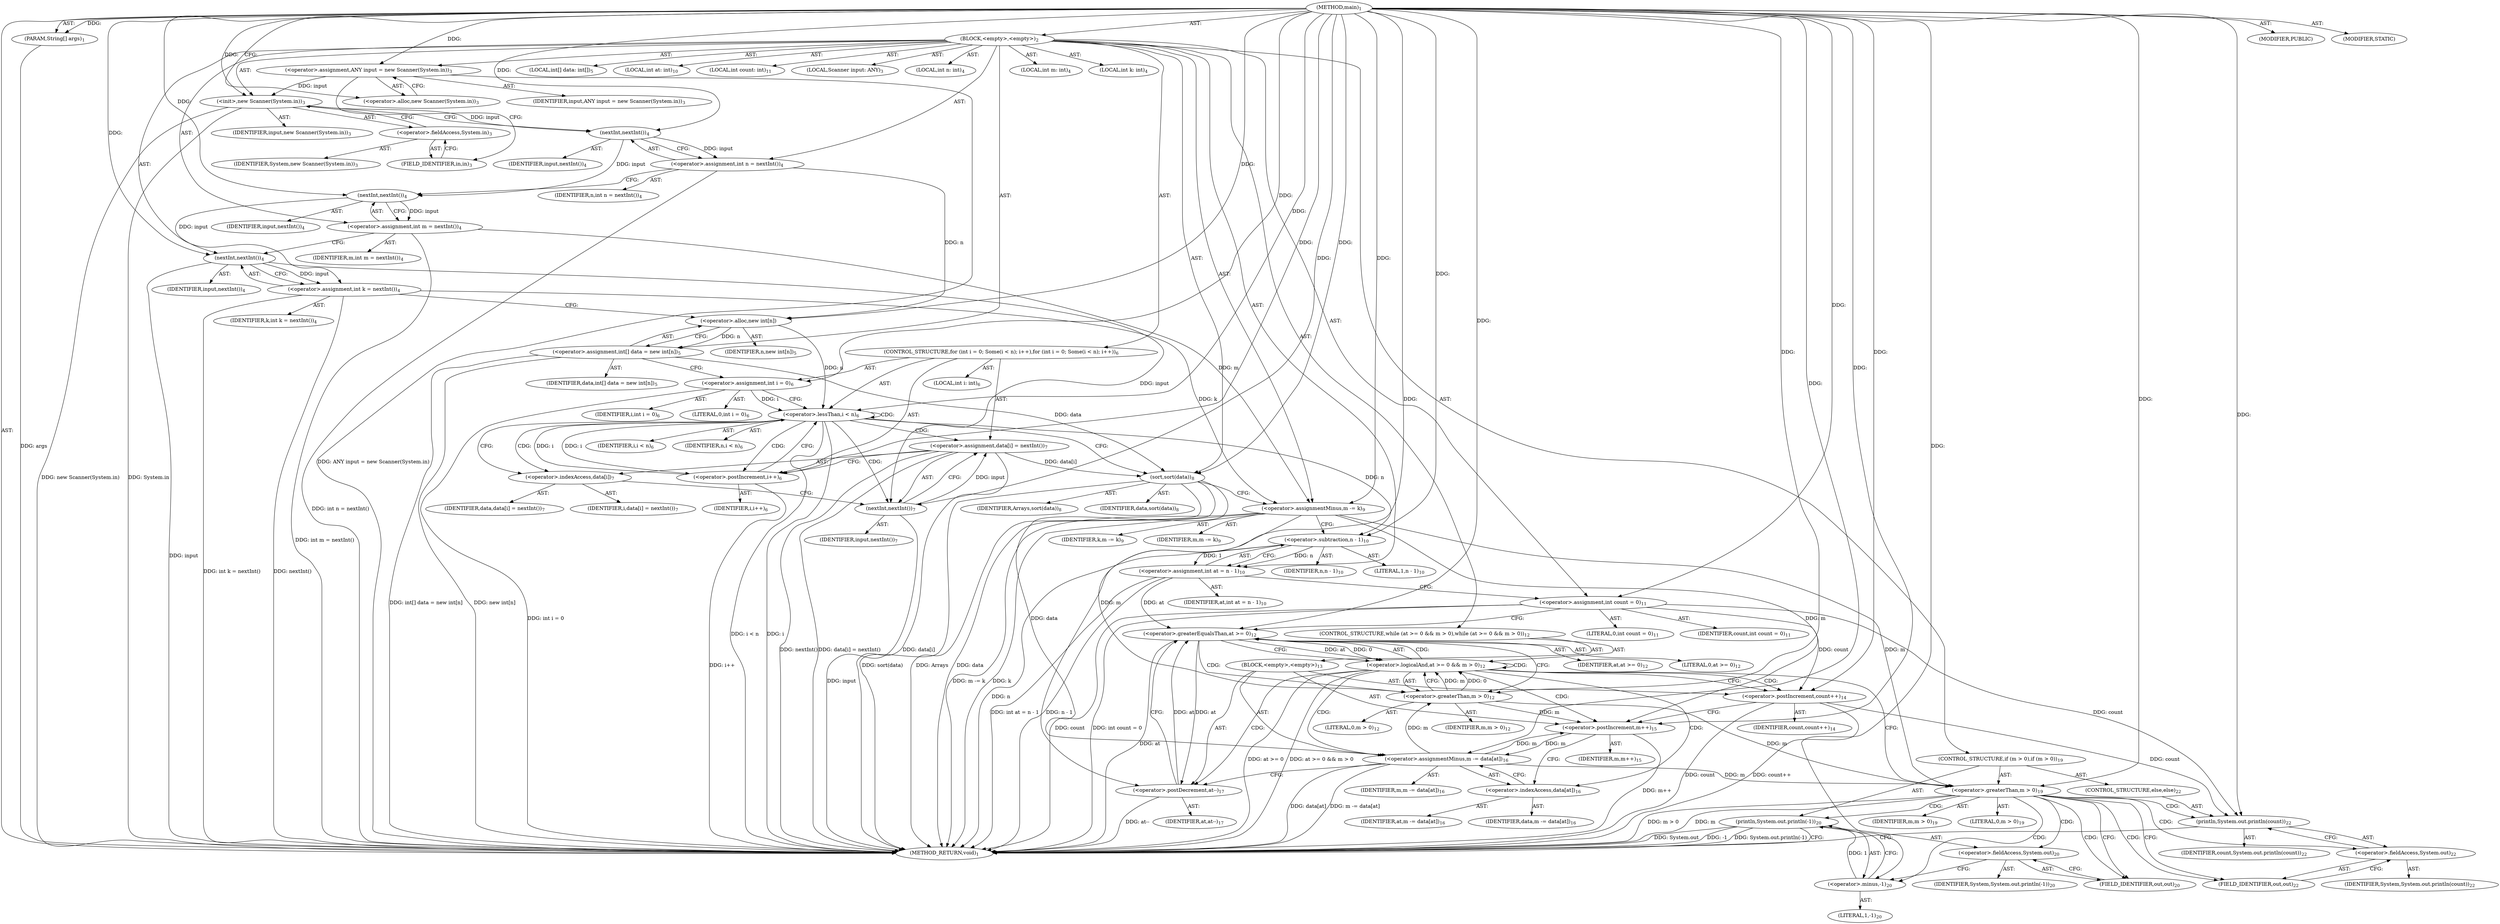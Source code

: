 digraph "main" {  
"19" [label = <(METHOD,main)<SUB>1</SUB>> ]
"20" [label = <(PARAM,String[] args)<SUB>1</SUB>> ]
"21" [label = <(BLOCK,&lt;empty&gt;,&lt;empty&gt;)<SUB>2</SUB>> ]
"4" [label = <(LOCAL,Scanner input: ANY)<SUB>3</SUB>> ]
"22" [label = <(&lt;operator&gt;.assignment,ANY input = new Scanner(System.in))<SUB>3</SUB>> ]
"23" [label = <(IDENTIFIER,input,ANY input = new Scanner(System.in))<SUB>3</SUB>> ]
"24" [label = <(&lt;operator&gt;.alloc,new Scanner(System.in))<SUB>3</SUB>> ]
"25" [label = <(&lt;init&gt;,new Scanner(System.in))<SUB>3</SUB>> ]
"3" [label = <(IDENTIFIER,input,new Scanner(System.in))<SUB>3</SUB>> ]
"26" [label = <(&lt;operator&gt;.fieldAccess,System.in)<SUB>3</SUB>> ]
"27" [label = <(IDENTIFIER,System,new Scanner(System.in))<SUB>3</SUB>> ]
"28" [label = <(FIELD_IDENTIFIER,in,in)<SUB>3</SUB>> ]
"29" [label = <(LOCAL,int n: int)<SUB>4</SUB>> ]
"30" [label = <(LOCAL,int m: int)<SUB>4</SUB>> ]
"31" [label = <(LOCAL,int k: int)<SUB>4</SUB>> ]
"32" [label = <(&lt;operator&gt;.assignment,int n = nextInt())<SUB>4</SUB>> ]
"33" [label = <(IDENTIFIER,n,int n = nextInt())<SUB>4</SUB>> ]
"34" [label = <(nextInt,nextInt())<SUB>4</SUB>> ]
"35" [label = <(IDENTIFIER,input,nextInt())<SUB>4</SUB>> ]
"36" [label = <(&lt;operator&gt;.assignment,int m = nextInt())<SUB>4</SUB>> ]
"37" [label = <(IDENTIFIER,m,int m = nextInt())<SUB>4</SUB>> ]
"38" [label = <(nextInt,nextInt())<SUB>4</SUB>> ]
"39" [label = <(IDENTIFIER,input,nextInt())<SUB>4</SUB>> ]
"40" [label = <(&lt;operator&gt;.assignment,int k = nextInt())<SUB>4</SUB>> ]
"41" [label = <(IDENTIFIER,k,int k = nextInt())<SUB>4</SUB>> ]
"42" [label = <(nextInt,nextInt())<SUB>4</SUB>> ]
"43" [label = <(IDENTIFIER,input,nextInt())<SUB>4</SUB>> ]
"44" [label = <(LOCAL,int[] data: int[])<SUB>5</SUB>> ]
"45" [label = <(&lt;operator&gt;.assignment,int[] data = new int[n])<SUB>5</SUB>> ]
"46" [label = <(IDENTIFIER,data,int[] data = new int[n])<SUB>5</SUB>> ]
"47" [label = <(&lt;operator&gt;.alloc,new int[n])> ]
"48" [label = <(IDENTIFIER,n,new int[n])<SUB>5</SUB>> ]
"49" [label = <(CONTROL_STRUCTURE,for (int i = 0; Some(i &lt; n); i++),for (int i = 0; Some(i &lt; n); i++))<SUB>6</SUB>> ]
"50" [label = <(LOCAL,int i: int)<SUB>6</SUB>> ]
"51" [label = <(&lt;operator&gt;.assignment,int i = 0)<SUB>6</SUB>> ]
"52" [label = <(IDENTIFIER,i,int i = 0)<SUB>6</SUB>> ]
"53" [label = <(LITERAL,0,int i = 0)<SUB>6</SUB>> ]
"54" [label = <(&lt;operator&gt;.lessThan,i &lt; n)<SUB>6</SUB>> ]
"55" [label = <(IDENTIFIER,i,i &lt; n)<SUB>6</SUB>> ]
"56" [label = <(IDENTIFIER,n,i &lt; n)<SUB>6</SUB>> ]
"57" [label = <(&lt;operator&gt;.postIncrement,i++)<SUB>6</SUB>> ]
"58" [label = <(IDENTIFIER,i,i++)<SUB>6</SUB>> ]
"59" [label = <(&lt;operator&gt;.assignment,data[i] = nextInt())<SUB>7</SUB>> ]
"60" [label = <(&lt;operator&gt;.indexAccess,data[i])<SUB>7</SUB>> ]
"61" [label = <(IDENTIFIER,data,data[i] = nextInt())<SUB>7</SUB>> ]
"62" [label = <(IDENTIFIER,i,data[i] = nextInt())<SUB>7</SUB>> ]
"63" [label = <(nextInt,nextInt())<SUB>7</SUB>> ]
"64" [label = <(IDENTIFIER,input,nextInt())<SUB>7</SUB>> ]
"65" [label = <(sort,sort(data))<SUB>8</SUB>> ]
"66" [label = <(IDENTIFIER,Arrays,sort(data))<SUB>8</SUB>> ]
"67" [label = <(IDENTIFIER,data,sort(data))<SUB>8</SUB>> ]
"68" [label = <(&lt;operator&gt;.assignmentMinus,m -= k)<SUB>9</SUB>> ]
"69" [label = <(IDENTIFIER,m,m -= k)<SUB>9</SUB>> ]
"70" [label = <(IDENTIFIER,k,m -= k)<SUB>9</SUB>> ]
"71" [label = <(LOCAL,int at: int)<SUB>10</SUB>> ]
"72" [label = <(&lt;operator&gt;.assignment,int at = n - 1)<SUB>10</SUB>> ]
"73" [label = <(IDENTIFIER,at,int at = n - 1)<SUB>10</SUB>> ]
"74" [label = <(&lt;operator&gt;.subtraction,n - 1)<SUB>10</SUB>> ]
"75" [label = <(IDENTIFIER,n,n - 1)<SUB>10</SUB>> ]
"76" [label = <(LITERAL,1,n - 1)<SUB>10</SUB>> ]
"77" [label = <(LOCAL,int count: int)<SUB>11</SUB>> ]
"78" [label = <(&lt;operator&gt;.assignment,int count = 0)<SUB>11</SUB>> ]
"79" [label = <(IDENTIFIER,count,int count = 0)<SUB>11</SUB>> ]
"80" [label = <(LITERAL,0,int count = 0)<SUB>11</SUB>> ]
"81" [label = <(CONTROL_STRUCTURE,while (at &gt;= 0 &amp;&amp; m &gt; 0),while (at &gt;= 0 &amp;&amp; m &gt; 0))<SUB>12</SUB>> ]
"82" [label = <(&lt;operator&gt;.logicalAnd,at &gt;= 0 &amp;&amp; m &gt; 0)<SUB>12</SUB>> ]
"83" [label = <(&lt;operator&gt;.greaterEqualsThan,at &gt;= 0)<SUB>12</SUB>> ]
"84" [label = <(IDENTIFIER,at,at &gt;= 0)<SUB>12</SUB>> ]
"85" [label = <(LITERAL,0,at &gt;= 0)<SUB>12</SUB>> ]
"86" [label = <(&lt;operator&gt;.greaterThan,m &gt; 0)<SUB>12</SUB>> ]
"87" [label = <(IDENTIFIER,m,m &gt; 0)<SUB>12</SUB>> ]
"88" [label = <(LITERAL,0,m &gt; 0)<SUB>12</SUB>> ]
"89" [label = <(BLOCK,&lt;empty&gt;,&lt;empty&gt;)<SUB>13</SUB>> ]
"90" [label = <(&lt;operator&gt;.postIncrement,count++)<SUB>14</SUB>> ]
"91" [label = <(IDENTIFIER,count,count++)<SUB>14</SUB>> ]
"92" [label = <(&lt;operator&gt;.postIncrement,m++)<SUB>15</SUB>> ]
"93" [label = <(IDENTIFIER,m,m++)<SUB>15</SUB>> ]
"94" [label = <(&lt;operator&gt;.assignmentMinus,m -= data[at])<SUB>16</SUB>> ]
"95" [label = <(IDENTIFIER,m,m -= data[at])<SUB>16</SUB>> ]
"96" [label = <(&lt;operator&gt;.indexAccess,data[at])<SUB>16</SUB>> ]
"97" [label = <(IDENTIFIER,data,m -= data[at])<SUB>16</SUB>> ]
"98" [label = <(IDENTIFIER,at,m -= data[at])<SUB>16</SUB>> ]
"99" [label = <(&lt;operator&gt;.postDecrement,at--)<SUB>17</SUB>> ]
"100" [label = <(IDENTIFIER,at,at--)<SUB>17</SUB>> ]
"101" [label = <(CONTROL_STRUCTURE,if (m &gt; 0),if (m &gt; 0))<SUB>19</SUB>> ]
"102" [label = <(&lt;operator&gt;.greaterThan,m &gt; 0)<SUB>19</SUB>> ]
"103" [label = <(IDENTIFIER,m,m &gt; 0)<SUB>19</SUB>> ]
"104" [label = <(LITERAL,0,m &gt; 0)<SUB>19</SUB>> ]
"105" [label = <(println,System.out.println(-1))<SUB>20</SUB>> ]
"106" [label = <(&lt;operator&gt;.fieldAccess,System.out)<SUB>20</SUB>> ]
"107" [label = <(IDENTIFIER,System,System.out.println(-1))<SUB>20</SUB>> ]
"108" [label = <(FIELD_IDENTIFIER,out,out)<SUB>20</SUB>> ]
"109" [label = <(&lt;operator&gt;.minus,-1)<SUB>20</SUB>> ]
"110" [label = <(LITERAL,1,-1)<SUB>20</SUB>> ]
"111" [label = <(CONTROL_STRUCTURE,else,else)<SUB>22</SUB>> ]
"112" [label = <(println,System.out.println(count))<SUB>22</SUB>> ]
"113" [label = <(&lt;operator&gt;.fieldAccess,System.out)<SUB>22</SUB>> ]
"114" [label = <(IDENTIFIER,System,System.out.println(count))<SUB>22</SUB>> ]
"115" [label = <(FIELD_IDENTIFIER,out,out)<SUB>22</SUB>> ]
"116" [label = <(IDENTIFIER,count,System.out.println(count))<SUB>22</SUB>> ]
"117" [label = <(MODIFIER,PUBLIC)> ]
"118" [label = <(MODIFIER,STATIC)> ]
"119" [label = <(METHOD_RETURN,void)<SUB>1</SUB>> ]
  "19" -> "20"  [ label = "AST: "] 
  "19" -> "21"  [ label = "AST: "] 
  "19" -> "117"  [ label = "AST: "] 
  "19" -> "118"  [ label = "AST: "] 
  "19" -> "119"  [ label = "AST: "] 
  "21" -> "4"  [ label = "AST: "] 
  "21" -> "22"  [ label = "AST: "] 
  "21" -> "25"  [ label = "AST: "] 
  "21" -> "29"  [ label = "AST: "] 
  "21" -> "30"  [ label = "AST: "] 
  "21" -> "31"  [ label = "AST: "] 
  "21" -> "32"  [ label = "AST: "] 
  "21" -> "36"  [ label = "AST: "] 
  "21" -> "40"  [ label = "AST: "] 
  "21" -> "44"  [ label = "AST: "] 
  "21" -> "45"  [ label = "AST: "] 
  "21" -> "49"  [ label = "AST: "] 
  "21" -> "65"  [ label = "AST: "] 
  "21" -> "68"  [ label = "AST: "] 
  "21" -> "71"  [ label = "AST: "] 
  "21" -> "72"  [ label = "AST: "] 
  "21" -> "77"  [ label = "AST: "] 
  "21" -> "78"  [ label = "AST: "] 
  "21" -> "81"  [ label = "AST: "] 
  "21" -> "101"  [ label = "AST: "] 
  "22" -> "23"  [ label = "AST: "] 
  "22" -> "24"  [ label = "AST: "] 
  "25" -> "3"  [ label = "AST: "] 
  "25" -> "26"  [ label = "AST: "] 
  "26" -> "27"  [ label = "AST: "] 
  "26" -> "28"  [ label = "AST: "] 
  "32" -> "33"  [ label = "AST: "] 
  "32" -> "34"  [ label = "AST: "] 
  "34" -> "35"  [ label = "AST: "] 
  "36" -> "37"  [ label = "AST: "] 
  "36" -> "38"  [ label = "AST: "] 
  "38" -> "39"  [ label = "AST: "] 
  "40" -> "41"  [ label = "AST: "] 
  "40" -> "42"  [ label = "AST: "] 
  "42" -> "43"  [ label = "AST: "] 
  "45" -> "46"  [ label = "AST: "] 
  "45" -> "47"  [ label = "AST: "] 
  "47" -> "48"  [ label = "AST: "] 
  "49" -> "50"  [ label = "AST: "] 
  "49" -> "51"  [ label = "AST: "] 
  "49" -> "54"  [ label = "AST: "] 
  "49" -> "57"  [ label = "AST: "] 
  "49" -> "59"  [ label = "AST: "] 
  "51" -> "52"  [ label = "AST: "] 
  "51" -> "53"  [ label = "AST: "] 
  "54" -> "55"  [ label = "AST: "] 
  "54" -> "56"  [ label = "AST: "] 
  "57" -> "58"  [ label = "AST: "] 
  "59" -> "60"  [ label = "AST: "] 
  "59" -> "63"  [ label = "AST: "] 
  "60" -> "61"  [ label = "AST: "] 
  "60" -> "62"  [ label = "AST: "] 
  "63" -> "64"  [ label = "AST: "] 
  "65" -> "66"  [ label = "AST: "] 
  "65" -> "67"  [ label = "AST: "] 
  "68" -> "69"  [ label = "AST: "] 
  "68" -> "70"  [ label = "AST: "] 
  "72" -> "73"  [ label = "AST: "] 
  "72" -> "74"  [ label = "AST: "] 
  "74" -> "75"  [ label = "AST: "] 
  "74" -> "76"  [ label = "AST: "] 
  "78" -> "79"  [ label = "AST: "] 
  "78" -> "80"  [ label = "AST: "] 
  "81" -> "82"  [ label = "AST: "] 
  "81" -> "89"  [ label = "AST: "] 
  "82" -> "83"  [ label = "AST: "] 
  "82" -> "86"  [ label = "AST: "] 
  "83" -> "84"  [ label = "AST: "] 
  "83" -> "85"  [ label = "AST: "] 
  "86" -> "87"  [ label = "AST: "] 
  "86" -> "88"  [ label = "AST: "] 
  "89" -> "90"  [ label = "AST: "] 
  "89" -> "92"  [ label = "AST: "] 
  "89" -> "94"  [ label = "AST: "] 
  "89" -> "99"  [ label = "AST: "] 
  "90" -> "91"  [ label = "AST: "] 
  "92" -> "93"  [ label = "AST: "] 
  "94" -> "95"  [ label = "AST: "] 
  "94" -> "96"  [ label = "AST: "] 
  "96" -> "97"  [ label = "AST: "] 
  "96" -> "98"  [ label = "AST: "] 
  "99" -> "100"  [ label = "AST: "] 
  "101" -> "102"  [ label = "AST: "] 
  "101" -> "105"  [ label = "AST: "] 
  "101" -> "111"  [ label = "AST: "] 
  "102" -> "103"  [ label = "AST: "] 
  "102" -> "104"  [ label = "AST: "] 
  "105" -> "106"  [ label = "AST: "] 
  "105" -> "109"  [ label = "AST: "] 
  "106" -> "107"  [ label = "AST: "] 
  "106" -> "108"  [ label = "AST: "] 
  "109" -> "110"  [ label = "AST: "] 
  "111" -> "112"  [ label = "AST: "] 
  "112" -> "113"  [ label = "AST: "] 
  "112" -> "116"  [ label = "AST: "] 
  "113" -> "114"  [ label = "AST: "] 
  "113" -> "115"  [ label = "AST: "] 
  "22" -> "28"  [ label = "CFG: "] 
  "25" -> "34"  [ label = "CFG: "] 
  "32" -> "38"  [ label = "CFG: "] 
  "36" -> "42"  [ label = "CFG: "] 
  "40" -> "47"  [ label = "CFG: "] 
  "45" -> "51"  [ label = "CFG: "] 
  "65" -> "68"  [ label = "CFG: "] 
  "68" -> "74"  [ label = "CFG: "] 
  "72" -> "78"  [ label = "CFG: "] 
  "78" -> "83"  [ label = "CFG: "] 
  "24" -> "22"  [ label = "CFG: "] 
  "26" -> "25"  [ label = "CFG: "] 
  "34" -> "32"  [ label = "CFG: "] 
  "38" -> "36"  [ label = "CFG: "] 
  "42" -> "40"  [ label = "CFG: "] 
  "47" -> "45"  [ label = "CFG: "] 
  "51" -> "54"  [ label = "CFG: "] 
  "54" -> "60"  [ label = "CFG: "] 
  "54" -> "65"  [ label = "CFG: "] 
  "57" -> "54"  [ label = "CFG: "] 
  "59" -> "57"  [ label = "CFG: "] 
  "74" -> "72"  [ label = "CFG: "] 
  "82" -> "90"  [ label = "CFG: "] 
  "82" -> "102"  [ label = "CFG: "] 
  "102" -> "108"  [ label = "CFG: "] 
  "102" -> "115"  [ label = "CFG: "] 
  "105" -> "119"  [ label = "CFG: "] 
  "28" -> "26"  [ label = "CFG: "] 
  "60" -> "63"  [ label = "CFG: "] 
  "63" -> "59"  [ label = "CFG: "] 
  "83" -> "82"  [ label = "CFG: "] 
  "83" -> "86"  [ label = "CFG: "] 
  "86" -> "82"  [ label = "CFG: "] 
  "90" -> "92"  [ label = "CFG: "] 
  "92" -> "96"  [ label = "CFG: "] 
  "94" -> "99"  [ label = "CFG: "] 
  "99" -> "83"  [ label = "CFG: "] 
  "106" -> "109"  [ label = "CFG: "] 
  "109" -> "105"  [ label = "CFG: "] 
  "112" -> "119"  [ label = "CFG: "] 
  "96" -> "94"  [ label = "CFG: "] 
  "108" -> "106"  [ label = "CFG: "] 
  "113" -> "112"  [ label = "CFG: "] 
  "115" -> "113"  [ label = "CFG: "] 
  "19" -> "24"  [ label = "CFG: "] 
  "20" -> "119"  [ label = "DDG: args"] 
  "22" -> "119"  [ label = "DDG: ANY input = new Scanner(System.in)"] 
  "25" -> "119"  [ label = "DDG: System.in"] 
  "25" -> "119"  [ label = "DDG: new Scanner(System.in)"] 
  "32" -> "119"  [ label = "DDG: int n = nextInt()"] 
  "36" -> "119"  [ label = "DDG: int m = nextInt()"] 
  "42" -> "119"  [ label = "DDG: input"] 
  "40" -> "119"  [ label = "DDG: nextInt()"] 
  "40" -> "119"  [ label = "DDG: int k = nextInt()"] 
  "45" -> "119"  [ label = "DDG: new int[n]"] 
  "45" -> "119"  [ label = "DDG: int[] data = new int[n]"] 
  "51" -> "119"  [ label = "DDG: int i = 0"] 
  "54" -> "119"  [ label = "DDG: i"] 
  "54" -> "119"  [ label = "DDG: i &lt; n"] 
  "65" -> "119"  [ label = "DDG: data"] 
  "65" -> "119"  [ label = "DDG: sort(data)"] 
  "68" -> "119"  [ label = "DDG: k"] 
  "68" -> "119"  [ label = "DDG: m -= k"] 
  "74" -> "119"  [ label = "DDG: n"] 
  "72" -> "119"  [ label = "DDG: n - 1"] 
  "72" -> "119"  [ label = "DDG: int at = n - 1"] 
  "78" -> "119"  [ label = "DDG: count"] 
  "78" -> "119"  [ label = "DDG: int count = 0"] 
  "83" -> "119"  [ label = "DDG: at"] 
  "82" -> "119"  [ label = "DDG: at &gt;= 0"] 
  "82" -> "119"  [ label = "DDG: at &gt;= 0 &amp;&amp; m &gt; 0"] 
  "102" -> "119"  [ label = "DDG: m"] 
  "102" -> "119"  [ label = "DDG: m &gt; 0"] 
  "105" -> "119"  [ label = "DDG: System.out"] 
  "105" -> "119"  [ label = "DDG: -1"] 
  "105" -> "119"  [ label = "DDG: System.out.println(-1)"] 
  "90" -> "119"  [ label = "DDG: count"] 
  "90" -> "119"  [ label = "DDG: count++"] 
  "92" -> "119"  [ label = "DDG: m++"] 
  "94" -> "119"  [ label = "DDG: data[at]"] 
  "94" -> "119"  [ label = "DDG: m -= data[at]"] 
  "99" -> "119"  [ label = "DDG: at--"] 
  "59" -> "119"  [ label = "DDG: data[i]"] 
  "63" -> "119"  [ label = "DDG: input"] 
  "59" -> "119"  [ label = "DDG: nextInt()"] 
  "59" -> "119"  [ label = "DDG: data[i] = nextInt()"] 
  "57" -> "119"  [ label = "DDG: i++"] 
  "65" -> "119"  [ label = "DDG: Arrays"] 
  "19" -> "20"  [ label = "DDG: "] 
  "19" -> "22"  [ label = "DDG: "] 
  "34" -> "32"  [ label = "DDG: input"] 
  "38" -> "36"  [ label = "DDG: input"] 
  "42" -> "40"  [ label = "DDG: input"] 
  "47" -> "45"  [ label = "DDG: n"] 
  "40" -> "68"  [ label = "DDG: k"] 
  "19" -> "68"  [ label = "DDG: "] 
  "74" -> "72"  [ label = "DDG: n"] 
  "74" -> "72"  [ label = "DDG: 1"] 
  "19" -> "78"  [ label = "DDG: "] 
  "22" -> "25"  [ label = "DDG: input"] 
  "19" -> "25"  [ label = "DDG: "] 
  "19" -> "51"  [ label = "DDG: "] 
  "63" -> "59"  [ label = "DDG: input"] 
  "19" -> "65"  [ label = "DDG: "] 
  "45" -> "65"  [ label = "DDG: data"] 
  "59" -> "65"  [ label = "DDG: data[i]"] 
  "36" -> "68"  [ label = "DDG: m"] 
  "25" -> "34"  [ label = "DDG: input"] 
  "19" -> "34"  [ label = "DDG: "] 
  "34" -> "38"  [ label = "DDG: input"] 
  "19" -> "38"  [ label = "DDG: "] 
  "38" -> "42"  [ label = "DDG: input"] 
  "19" -> "42"  [ label = "DDG: "] 
  "32" -> "47"  [ label = "DDG: n"] 
  "19" -> "47"  [ label = "DDG: "] 
  "51" -> "54"  [ label = "DDG: i"] 
  "57" -> "54"  [ label = "DDG: i"] 
  "19" -> "54"  [ label = "DDG: "] 
  "47" -> "54"  [ label = "DDG: n"] 
  "54" -> "57"  [ label = "DDG: i"] 
  "19" -> "57"  [ label = "DDG: "] 
  "54" -> "74"  [ label = "DDG: n"] 
  "19" -> "74"  [ label = "DDG: "] 
  "83" -> "82"  [ label = "DDG: at"] 
  "83" -> "82"  [ label = "DDG: 0"] 
  "86" -> "82"  [ label = "DDG: m"] 
  "86" -> "82"  [ label = "DDG: 0"] 
  "65" -> "94"  [ label = "DDG: data"] 
  "68" -> "102"  [ label = "DDG: m"] 
  "86" -> "102"  [ label = "DDG: m"] 
  "94" -> "102"  [ label = "DDG: m"] 
  "19" -> "102"  [ label = "DDG: "] 
  "109" -> "105"  [ label = "DDG: 1"] 
  "42" -> "63"  [ label = "DDG: input"] 
  "19" -> "63"  [ label = "DDG: "] 
  "72" -> "83"  [ label = "DDG: at"] 
  "99" -> "83"  [ label = "DDG: at"] 
  "19" -> "83"  [ label = "DDG: "] 
  "68" -> "86"  [ label = "DDG: m"] 
  "94" -> "86"  [ label = "DDG: m"] 
  "19" -> "86"  [ label = "DDG: "] 
  "78" -> "90"  [ label = "DDG: count"] 
  "19" -> "90"  [ label = "DDG: "] 
  "68" -> "92"  [ label = "DDG: m"] 
  "86" -> "92"  [ label = "DDG: m"] 
  "94" -> "92"  [ label = "DDG: m"] 
  "19" -> "92"  [ label = "DDG: "] 
  "92" -> "94"  [ label = "DDG: m"] 
  "19" -> "94"  [ label = "DDG: "] 
  "83" -> "99"  [ label = "DDG: at"] 
  "19" -> "99"  [ label = "DDG: "] 
  "19" -> "109"  [ label = "DDG: "] 
  "78" -> "112"  [ label = "DDG: count"] 
  "90" -> "112"  [ label = "DDG: count"] 
  "19" -> "112"  [ label = "DDG: "] 
  "54" -> "60"  [ label = "CDG: "] 
  "54" -> "57"  [ label = "CDG: "] 
  "54" -> "63"  [ label = "CDG: "] 
  "54" -> "59"  [ label = "CDG: "] 
  "54" -> "54"  [ label = "CDG: "] 
  "82" -> "94"  [ label = "CDG: "] 
  "82" -> "96"  [ label = "CDG: "] 
  "82" -> "83"  [ label = "CDG: "] 
  "82" -> "99"  [ label = "CDG: "] 
  "82" -> "92"  [ label = "CDG: "] 
  "82" -> "82"  [ label = "CDG: "] 
  "82" -> "90"  [ label = "CDG: "] 
  "102" -> "115"  [ label = "CDG: "] 
  "102" -> "113"  [ label = "CDG: "] 
  "102" -> "105"  [ label = "CDG: "] 
  "102" -> "106"  [ label = "CDG: "] 
  "102" -> "112"  [ label = "CDG: "] 
  "102" -> "108"  [ label = "CDG: "] 
  "102" -> "109"  [ label = "CDG: "] 
  "83" -> "86"  [ label = "CDG: "] 
}
